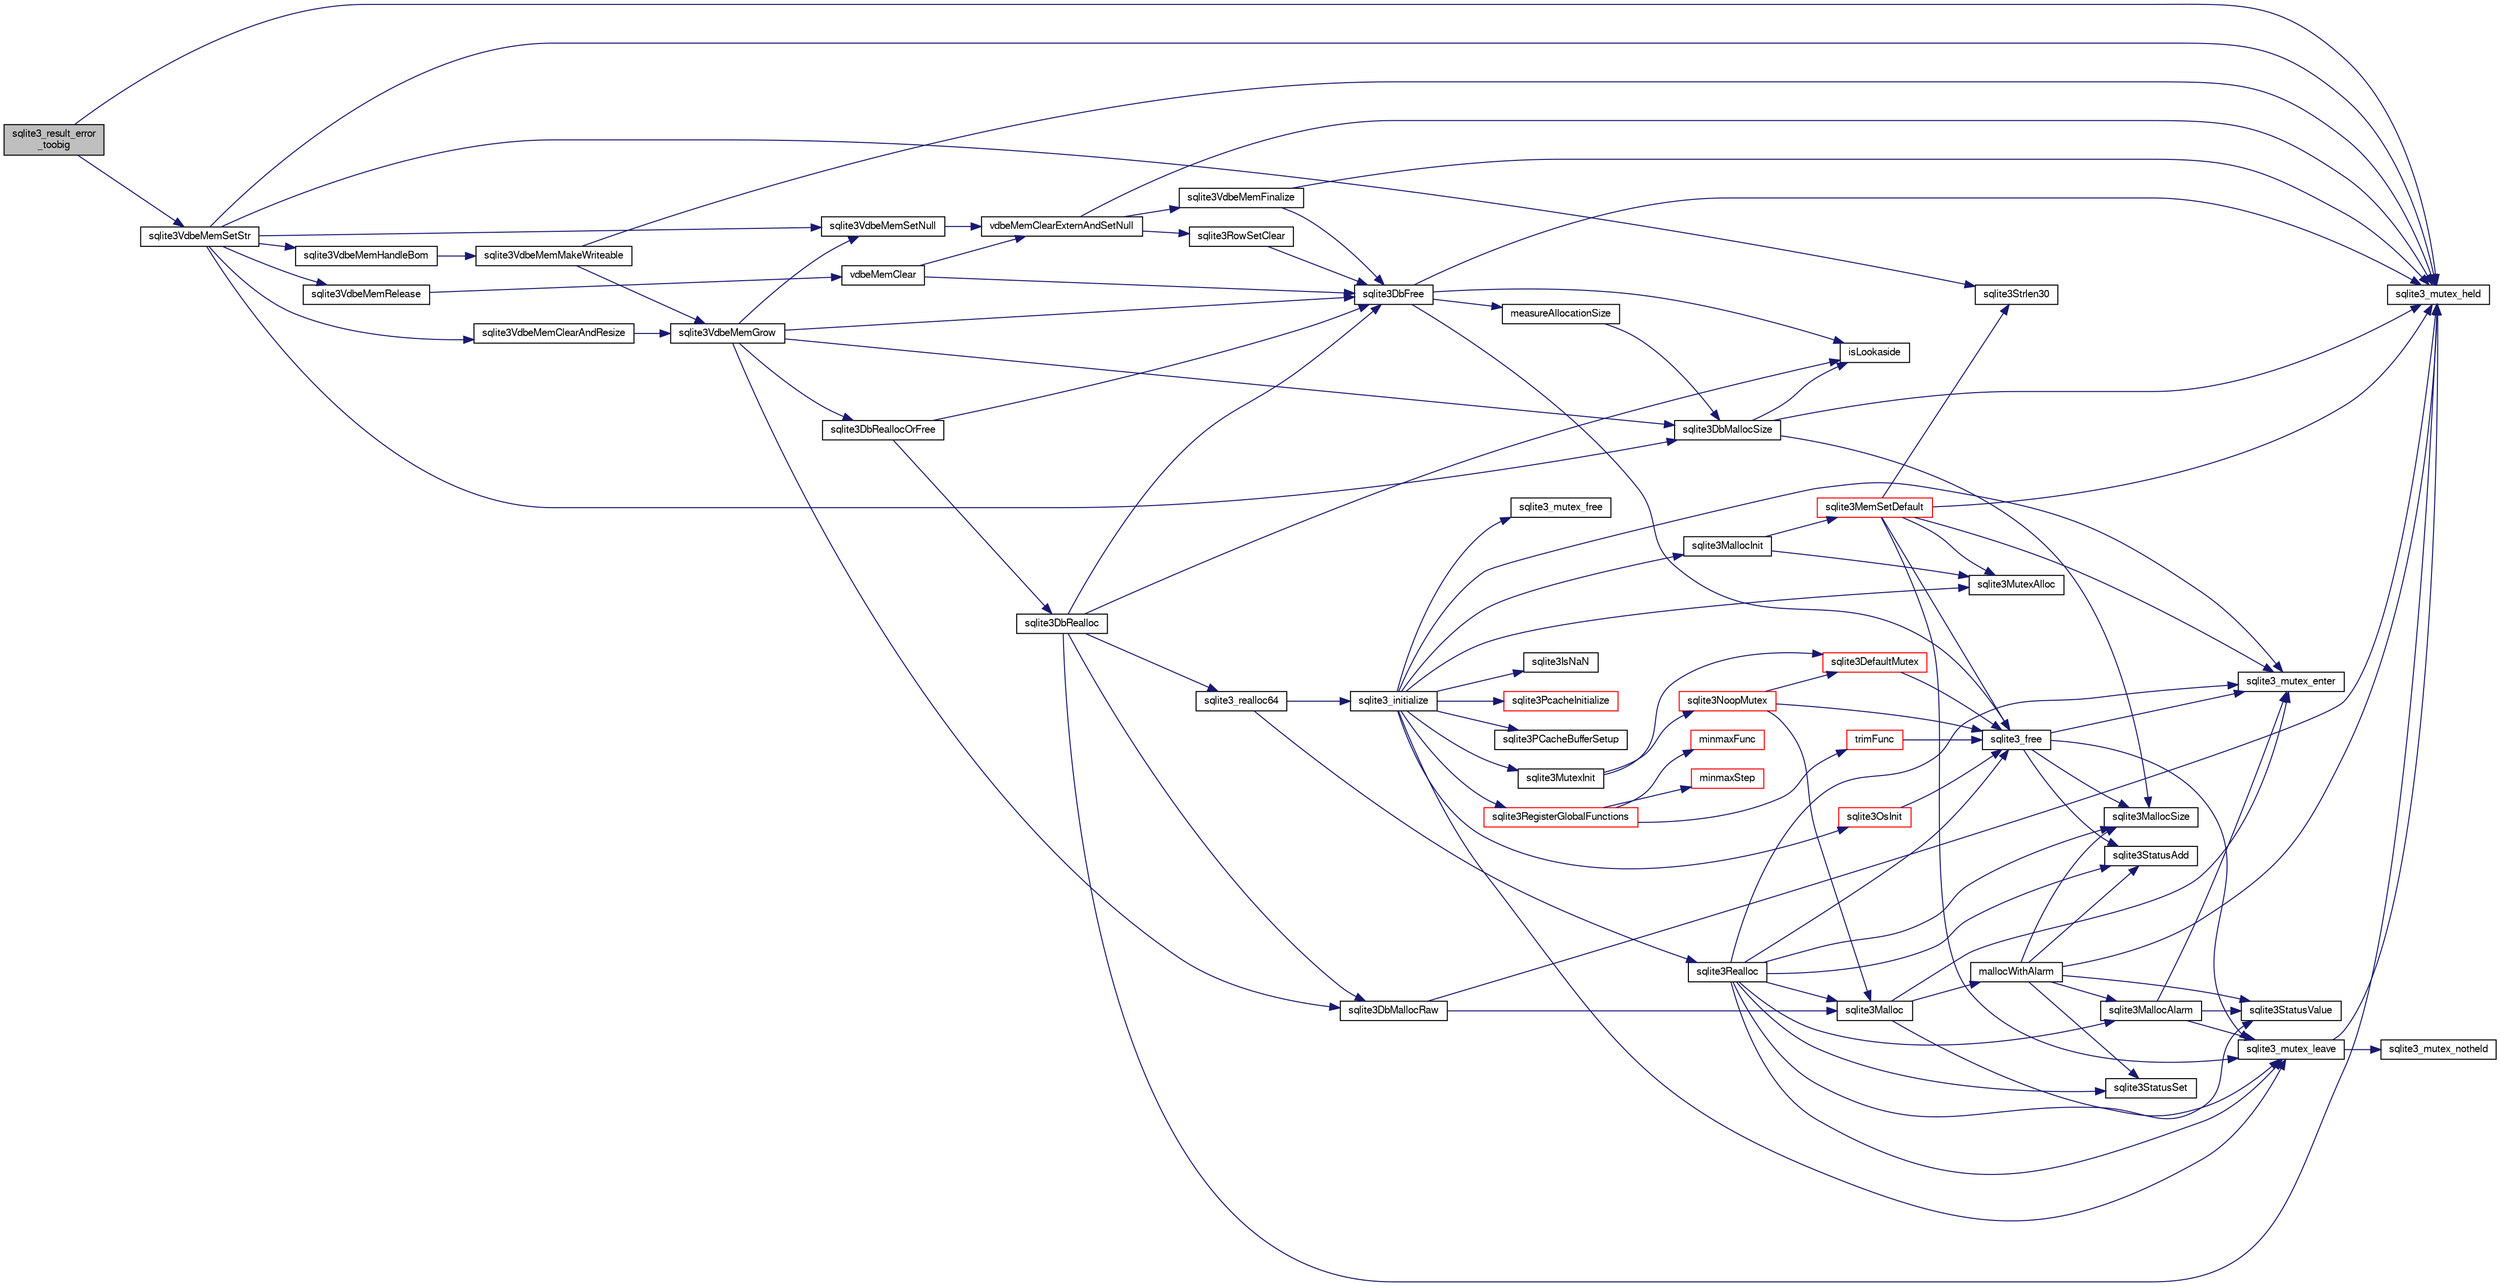 digraph "sqlite3_result_error_toobig"
{
  edge [fontname="FreeSans",fontsize="10",labelfontname="FreeSans",labelfontsize="10"];
  node [fontname="FreeSans",fontsize="10",shape=record];
  rankdir="LR";
  Node372824 [label="sqlite3_result_error\l_toobig",height=0.2,width=0.4,color="black", fillcolor="grey75", style="filled", fontcolor="black"];
  Node372824 -> Node372825 [color="midnightblue",fontsize="10",style="solid",fontname="FreeSans"];
  Node372825 [label="sqlite3_mutex_held",height=0.2,width=0.4,color="black", fillcolor="white", style="filled",URL="$sqlite3_8c.html#acf77da68932b6bc163c5e68547ecc3e7"];
  Node372824 -> Node372826 [color="midnightblue",fontsize="10",style="solid",fontname="FreeSans"];
  Node372826 [label="sqlite3VdbeMemSetStr",height=0.2,width=0.4,color="black", fillcolor="white", style="filled",URL="$sqlite3_8c.html#a9697bec7c3b512483638ea3646191d7d"];
  Node372826 -> Node372825 [color="midnightblue",fontsize="10",style="solid",fontname="FreeSans"];
  Node372826 -> Node372827 [color="midnightblue",fontsize="10",style="solid",fontname="FreeSans"];
  Node372827 [label="sqlite3VdbeMemSetNull",height=0.2,width=0.4,color="black", fillcolor="white", style="filled",URL="$sqlite3_8c.html#ae01092c23aebaf8a3ebdf3954609b410"];
  Node372827 -> Node372828 [color="midnightblue",fontsize="10",style="solid",fontname="FreeSans"];
  Node372828 [label="vdbeMemClearExternAndSetNull",height=0.2,width=0.4,color="black", fillcolor="white", style="filled",URL="$sqlite3_8c.html#a29c41a360fb0e86b817777daf061230c"];
  Node372828 -> Node372825 [color="midnightblue",fontsize="10",style="solid",fontname="FreeSans"];
  Node372828 -> Node372829 [color="midnightblue",fontsize="10",style="solid",fontname="FreeSans"];
  Node372829 [label="sqlite3VdbeMemFinalize",height=0.2,width=0.4,color="black", fillcolor="white", style="filled",URL="$sqlite3_8c.html#a2568220f48ddef81b1c43e401042d9d2"];
  Node372829 -> Node372825 [color="midnightblue",fontsize="10",style="solid",fontname="FreeSans"];
  Node372829 -> Node372830 [color="midnightblue",fontsize="10",style="solid",fontname="FreeSans"];
  Node372830 [label="sqlite3DbFree",height=0.2,width=0.4,color="black", fillcolor="white", style="filled",URL="$sqlite3_8c.html#ac70ab821a6607b4a1b909582dc37a069"];
  Node372830 -> Node372825 [color="midnightblue",fontsize="10",style="solid",fontname="FreeSans"];
  Node372830 -> Node372831 [color="midnightblue",fontsize="10",style="solid",fontname="FreeSans"];
  Node372831 [label="measureAllocationSize",height=0.2,width=0.4,color="black", fillcolor="white", style="filled",URL="$sqlite3_8c.html#a45731e644a22fdb756e2b6337224217a"];
  Node372831 -> Node372832 [color="midnightblue",fontsize="10",style="solid",fontname="FreeSans"];
  Node372832 [label="sqlite3DbMallocSize",height=0.2,width=0.4,color="black", fillcolor="white", style="filled",URL="$sqlite3_8c.html#aa397e5a8a03495203a0767abf0a71f86"];
  Node372832 -> Node372833 [color="midnightblue",fontsize="10",style="solid",fontname="FreeSans"];
  Node372833 [label="sqlite3MallocSize",height=0.2,width=0.4,color="black", fillcolor="white", style="filled",URL="$sqlite3_8c.html#acf5d2a5f35270bafb050bd2def576955"];
  Node372832 -> Node372825 [color="midnightblue",fontsize="10",style="solid",fontname="FreeSans"];
  Node372832 -> Node372834 [color="midnightblue",fontsize="10",style="solid",fontname="FreeSans"];
  Node372834 [label="isLookaside",height=0.2,width=0.4,color="black", fillcolor="white", style="filled",URL="$sqlite3_8c.html#a770fa05ff9717b75e16f4d968a77b897"];
  Node372830 -> Node372834 [color="midnightblue",fontsize="10",style="solid",fontname="FreeSans"];
  Node372830 -> Node372835 [color="midnightblue",fontsize="10",style="solid",fontname="FreeSans"];
  Node372835 [label="sqlite3_free",height=0.2,width=0.4,color="black", fillcolor="white", style="filled",URL="$sqlite3_8c.html#a6552349e36a8a691af5487999ab09519"];
  Node372835 -> Node372836 [color="midnightblue",fontsize="10",style="solid",fontname="FreeSans"];
  Node372836 [label="sqlite3_mutex_enter",height=0.2,width=0.4,color="black", fillcolor="white", style="filled",URL="$sqlite3_8c.html#a1c12cde690bd89f104de5cbad12a6bf5"];
  Node372835 -> Node372837 [color="midnightblue",fontsize="10",style="solid",fontname="FreeSans"];
  Node372837 [label="sqlite3StatusAdd",height=0.2,width=0.4,color="black", fillcolor="white", style="filled",URL="$sqlite3_8c.html#afa029f93586aeab4cc85360905dae9cd"];
  Node372835 -> Node372833 [color="midnightblue",fontsize="10",style="solid",fontname="FreeSans"];
  Node372835 -> Node372838 [color="midnightblue",fontsize="10",style="solid",fontname="FreeSans"];
  Node372838 [label="sqlite3_mutex_leave",height=0.2,width=0.4,color="black", fillcolor="white", style="filled",URL="$sqlite3_8c.html#a5838d235601dbd3c1fa993555c6bcc93"];
  Node372838 -> Node372825 [color="midnightblue",fontsize="10",style="solid",fontname="FreeSans"];
  Node372838 -> Node372839 [color="midnightblue",fontsize="10",style="solid",fontname="FreeSans"];
  Node372839 [label="sqlite3_mutex_notheld",height=0.2,width=0.4,color="black", fillcolor="white", style="filled",URL="$sqlite3_8c.html#a83967c837c1c000d3b5adcfaa688f5dc"];
  Node372828 -> Node372840 [color="midnightblue",fontsize="10",style="solid",fontname="FreeSans"];
  Node372840 [label="sqlite3RowSetClear",height=0.2,width=0.4,color="black", fillcolor="white", style="filled",URL="$sqlite3_8c.html#ae153de0cd969511a607e26deeca80342"];
  Node372840 -> Node372830 [color="midnightblue",fontsize="10",style="solid",fontname="FreeSans"];
  Node372826 -> Node372841 [color="midnightblue",fontsize="10",style="solid",fontname="FreeSans"];
  Node372841 [label="sqlite3Strlen30",height=0.2,width=0.4,color="black", fillcolor="white", style="filled",URL="$sqlite3_8c.html#a3dcd80ba41f1a308193dee74857b62a7"];
  Node372826 -> Node372842 [color="midnightblue",fontsize="10",style="solid",fontname="FreeSans"];
  Node372842 [label="sqlite3VdbeMemClearAndResize",height=0.2,width=0.4,color="black", fillcolor="white", style="filled",URL="$sqlite3_8c.html#add082be4aa46084ecdf023cfac898231"];
  Node372842 -> Node372843 [color="midnightblue",fontsize="10",style="solid",fontname="FreeSans"];
  Node372843 [label="sqlite3VdbeMemGrow",height=0.2,width=0.4,color="black", fillcolor="white", style="filled",URL="$sqlite3_8c.html#aba753c9690ae0ba31b5100945cf29447"];
  Node372843 -> Node372832 [color="midnightblue",fontsize="10",style="solid",fontname="FreeSans"];
  Node372843 -> Node372844 [color="midnightblue",fontsize="10",style="solid",fontname="FreeSans"];
  Node372844 [label="sqlite3DbReallocOrFree",height=0.2,width=0.4,color="black", fillcolor="white", style="filled",URL="$sqlite3_8c.html#a532a9fd62eeb46b61885a0fff075231c"];
  Node372844 -> Node372845 [color="midnightblue",fontsize="10",style="solid",fontname="FreeSans"];
  Node372845 [label="sqlite3DbRealloc",height=0.2,width=0.4,color="black", fillcolor="white", style="filled",URL="$sqlite3_8c.html#ae028f4902a9d29bcaf310ff289ee87dc"];
  Node372845 -> Node372825 [color="midnightblue",fontsize="10",style="solid",fontname="FreeSans"];
  Node372845 -> Node372846 [color="midnightblue",fontsize="10",style="solid",fontname="FreeSans"];
  Node372846 [label="sqlite3DbMallocRaw",height=0.2,width=0.4,color="black", fillcolor="white", style="filled",URL="$sqlite3_8c.html#abbe8be0cf7175e11ddc3e2218fad924e"];
  Node372846 -> Node372825 [color="midnightblue",fontsize="10",style="solid",fontname="FreeSans"];
  Node372846 -> Node372847 [color="midnightblue",fontsize="10",style="solid",fontname="FreeSans"];
  Node372847 [label="sqlite3Malloc",height=0.2,width=0.4,color="black", fillcolor="white", style="filled",URL="$sqlite3_8c.html#a361a2eaa846b1885f123abe46f5d8b2b"];
  Node372847 -> Node372836 [color="midnightblue",fontsize="10",style="solid",fontname="FreeSans"];
  Node372847 -> Node372848 [color="midnightblue",fontsize="10",style="solid",fontname="FreeSans"];
  Node372848 [label="mallocWithAlarm",height=0.2,width=0.4,color="black", fillcolor="white", style="filled",URL="$sqlite3_8c.html#ab070d5cf8e48ec8a6a43cf025d48598b"];
  Node372848 -> Node372825 [color="midnightblue",fontsize="10",style="solid",fontname="FreeSans"];
  Node372848 -> Node372849 [color="midnightblue",fontsize="10",style="solid",fontname="FreeSans"];
  Node372849 [label="sqlite3StatusSet",height=0.2,width=0.4,color="black", fillcolor="white", style="filled",URL="$sqlite3_8c.html#afec7586c01fcb5ea17dc9d7725a589d9"];
  Node372848 -> Node372850 [color="midnightblue",fontsize="10",style="solid",fontname="FreeSans"];
  Node372850 [label="sqlite3StatusValue",height=0.2,width=0.4,color="black", fillcolor="white", style="filled",URL="$sqlite3_8c.html#a30b8ac296c6e200c1fa57708d52c6ef6"];
  Node372848 -> Node372851 [color="midnightblue",fontsize="10",style="solid",fontname="FreeSans"];
  Node372851 [label="sqlite3MallocAlarm",height=0.2,width=0.4,color="black", fillcolor="white", style="filled",URL="$sqlite3_8c.html#ada66988e8471d1198f3219c062377508"];
  Node372851 -> Node372850 [color="midnightblue",fontsize="10",style="solid",fontname="FreeSans"];
  Node372851 -> Node372838 [color="midnightblue",fontsize="10",style="solid",fontname="FreeSans"];
  Node372851 -> Node372836 [color="midnightblue",fontsize="10",style="solid",fontname="FreeSans"];
  Node372848 -> Node372833 [color="midnightblue",fontsize="10",style="solid",fontname="FreeSans"];
  Node372848 -> Node372837 [color="midnightblue",fontsize="10",style="solid",fontname="FreeSans"];
  Node372847 -> Node372838 [color="midnightblue",fontsize="10",style="solid",fontname="FreeSans"];
  Node372845 -> Node372834 [color="midnightblue",fontsize="10",style="solid",fontname="FreeSans"];
  Node372845 -> Node372830 [color="midnightblue",fontsize="10",style="solid",fontname="FreeSans"];
  Node372845 -> Node372852 [color="midnightblue",fontsize="10",style="solid",fontname="FreeSans"];
  Node372852 [label="sqlite3_realloc64",height=0.2,width=0.4,color="black", fillcolor="white", style="filled",URL="$sqlite3_8c.html#a3765a714077ee547e811034236dc9ecd"];
  Node372852 -> Node372853 [color="midnightblue",fontsize="10",style="solid",fontname="FreeSans"];
  Node372853 [label="sqlite3_initialize",height=0.2,width=0.4,color="black", fillcolor="white", style="filled",URL="$sqlite3_8c.html#ab0c0ee2d5d4cf8b28e9572296a8861df"];
  Node372853 -> Node372854 [color="midnightblue",fontsize="10",style="solid",fontname="FreeSans"];
  Node372854 [label="sqlite3MutexInit",height=0.2,width=0.4,color="black", fillcolor="white", style="filled",URL="$sqlite3_8c.html#a7906afcdd1cdb3d0007eb932398a1158"];
  Node372854 -> Node372855 [color="midnightblue",fontsize="10",style="solid",fontname="FreeSans"];
  Node372855 [label="sqlite3DefaultMutex",height=0.2,width=0.4,color="red", fillcolor="white", style="filled",URL="$sqlite3_8c.html#ac895a71e325f9b2f9b862f737c17aca8"];
  Node372855 -> Node372835 [color="midnightblue",fontsize="10",style="solid",fontname="FreeSans"];
  Node372854 -> Node372864 [color="midnightblue",fontsize="10",style="solid",fontname="FreeSans"];
  Node372864 [label="sqlite3NoopMutex",height=0.2,width=0.4,color="red", fillcolor="white", style="filled",URL="$sqlite3_8c.html#a09742cde9ef371d94f8201d2cdb543e4"];
  Node372864 -> Node372847 [color="midnightblue",fontsize="10",style="solid",fontname="FreeSans"];
  Node372864 -> Node372835 [color="midnightblue",fontsize="10",style="solid",fontname="FreeSans"];
  Node372864 -> Node372855 [color="midnightblue",fontsize="10",style="solid",fontname="FreeSans"];
  Node372853 -> Node372872 [color="midnightblue",fontsize="10",style="solid",fontname="FreeSans"];
  Node372872 [label="sqlite3MutexAlloc",height=0.2,width=0.4,color="black", fillcolor="white", style="filled",URL="$sqlite3_8c.html#a0e3f432ee581f6876b590e7ad7e84e19"];
  Node372853 -> Node372836 [color="midnightblue",fontsize="10",style="solid",fontname="FreeSans"];
  Node372853 -> Node372873 [color="midnightblue",fontsize="10",style="solid",fontname="FreeSans"];
  Node372873 [label="sqlite3MallocInit",height=0.2,width=0.4,color="black", fillcolor="white", style="filled",URL="$sqlite3_8c.html#a9e06f9e7cad0d83ce80ab493c9533552"];
  Node372873 -> Node372874 [color="midnightblue",fontsize="10",style="solid",fontname="FreeSans"];
  Node372874 [label="sqlite3MemSetDefault",height=0.2,width=0.4,color="red", fillcolor="white", style="filled",URL="$sqlite3_8c.html#a162fbfd727e92c5f8f72625b5ff62549"];
  Node372874 -> Node372872 [color="midnightblue",fontsize="10",style="solid",fontname="FreeSans"];
  Node372874 -> Node372836 [color="midnightblue",fontsize="10",style="solid",fontname="FreeSans"];
  Node372874 -> Node372838 [color="midnightblue",fontsize="10",style="solid",fontname="FreeSans"];
  Node372874 -> Node372841 [color="midnightblue",fontsize="10",style="solid",fontname="FreeSans"];
  Node372874 -> Node372825 [color="midnightblue",fontsize="10",style="solid",fontname="FreeSans"];
  Node372874 -> Node372835 [color="midnightblue",fontsize="10",style="solid",fontname="FreeSans"];
  Node372873 -> Node372872 [color="midnightblue",fontsize="10",style="solid",fontname="FreeSans"];
  Node372853 -> Node372838 [color="midnightblue",fontsize="10",style="solid",fontname="FreeSans"];
  Node372853 -> Node372953 [color="midnightblue",fontsize="10",style="solid",fontname="FreeSans"];
  Node372953 [label="sqlite3RegisterGlobalFunctions",height=0.2,width=0.4,color="red", fillcolor="white", style="filled",URL="$sqlite3_8c.html#a9f75bd111010f29e1b8d74344473c4ec"];
  Node372953 -> Node372954 [color="midnightblue",fontsize="10",style="solid",fontname="FreeSans"];
  Node372954 [label="trimFunc",height=0.2,width=0.4,color="red", fillcolor="white", style="filled",URL="$sqlite3_8c.html#afad56dbe7f08139a630156e644b14704"];
  Node372954 -> Node372835 [color="midnightblue",fontsize="10",style="solid",fontname="FreeSans"];
  Node372953 -> Node372964 [color="midnightblue",fontsize="10",style="solid",fontname="FreeSans"];
  Node372964 [label="minmaxFunc",height=0.2,width=0.4,color="red", fillcolor="white", style="filled",URL="$sqlite3_8c.html#a4d00f48b948fd73cb70bcfd1efc0bfb0"];
  Node372953 -> Node372973 [color="midnightblue",fontsize="10",style="solid",fontname="FreeSans"];
  Node372973 [label="minmaxStep",height=0.2,width=0.4,color="red", fillcolor="white", style="filled",URL="$sqlite3_8c.html#a5b4c0da0f3b61d7ff25ebd30aa22cca4"];
  Node372853 -> Node373098 [color="midnightblue",fontsize="10",style="solid",fontname="FreeSans"];
  Node373098 [label="sqlite3PcacheInitialize",height=0.2,width=0.4,color="red", fillcolor="white", style="filled",URL="$sqlite3_8c.html#a2902c61ddc88bea002c4d69fe4052b1f"];
  Node372853 -> Node373099 [color="midnightblue",fontsize="10",style="solid",fontname="FreeSans"];
  Node373099 [label="sqlite3OsInit",height=0.2,width=0.4,color="red", fillcolor="white", style="filled",URL="$sqlite3_8c.html#afeaa886fe1ca086a30fd278b1d069762"];
  Node373099 -> Node372835 [color="midnightblue",fontsize="10",style="solid",fontname="FreeSans"];
  Node372853 -> Node373103 [color="midnightblue",fontsize="10",style="solid",fontname="FreeSans"];
  Node373103 [label="sqlite3PCacheBufferSetup",height=0.2,width=0.4,color="black", fillcolor="white", style="filled",URL="$sqlite3_8c.html#ad18a1eebefdfbc4254f473f7b0101937"];
  Node372853 -> Node373104 [color="midnightblue",fontsize="10",style="solid",fontname="FreeSans"];
  Node373104 [label="sqlite3_mutex_free",height=0.2,width=0.4,color="black", fillcolor="white", style="filled",URL="$sqlite3_8c.html#a2db2e72e08f6873afa9c61b0ec726fec"];
  Node372853 -> Node372897 [color="midnightblue",fontsize="10",style="solid",fontname="FreeSans"];
  Node372897 [label="sqlite3IsNaN",height=0.2,width=0.4,color="black", fillcolor="white", style="filled",URL="$sqlite3_8c.html#aed4d78203877c3486765ccbc7feebb50"];
  Node372852 -> Node372886 [color="midnightblue",fontsize="10",style="solid",fontname="FreeSans"];
  Node372886 [label="sqlite3Realloc",height=0.2,width=0.4,color="black", fillcolor="white", style="filled",URL="$sqlite3_8c.html#ad53aefdfc088f622e23ffe838201fe22"];
  Node372886 -> Node372847 [color="midnightblue",fontsize="10",style="solid",fontname="FreeSans"];
  Node372886 -> Node372835 [color="midnightblue",fontsize="10",style="solid",fontname="FreeSans"];
  Node372886 -> Node372833 [color="midnightblue",fontsize="10",style="solid",fontname="FreeSans"];
  Node372886 -> Node372836 [color="midnightblue",fontsize="10",style="solid",fontname="FreeSans"];
  Node372886 -> Node372849 [color="midnightblue",fontsize="10",style="solid",fontname="FreeSans"];
  Node372886 -> Node372850 [color="midnightblue",fontsize="10",style="solid",fontname="FreeSans"];
  Node372886 -> Node372851 [color="midnightblue",fontsize="10",style="solid",fontname="FreeSans"];
  Node372886 -> Node372837 [color="midnightblue",fontsize="10",style="solid",fontname="FreeSans"];
  Node372886 -> Node372838 [color="midnightblue",fontsize="10",style="solid",fontname="FreeSans"];
  Node372844 -> Node372830 [color="midnightblue",fontsize="10",style="solid",fontname="FreeSans"];
  Node372843 -> Node372830 [color="midnightblue",fontsize="10",style="solid",fontname="FreeSans"];
  Node372843 -> Node372846 [color="midnightblue",fontsize="10",style="solid",fontname="FreeSans"];
  Node372843 -> Node372827 [color="midnightblue",fontsize="10",style="solid",fontname="FreeSans"];
  Node372826 -> Node372907 [color="midnightblue",fontsize="10",style="solid",fontname="FreeSans"];
  Node372907 [label="sqlite3VdbeMemRelease",height=0.2,width=0.4,color="black", fillcolor="white", style="filled",URL="$sqlite3_8c.html#a90606361dbeba88159fd6ff03fcc10cc"];
  Node372907 -> Node372908 [color="midnightblue",fontsize="10",style="solid",fontname="FreeSans"];
  Node372908 [label="vdbeMemClear",height=0.2,width=0.4,color="black", fillcolor="white", style="filled",URL="$sqlite3_8c.html#a489eef6e55ad0dadf67578726b935d12"];
  Node372908 -> Node372828 [color="midnightblue",fontsize="10",style="solid",fontname="FreeSans"];
  Node372908 -> Node372830 [color="midnightblue",fontsize="10",style="solid",fontname="FreeSans"];
  Node372826 -> Node372832 [color="midnightblue",fontsize="10",style="solid",fontname="FreeSans"];
  Node372826 -> Node373105 [color="midnightblue",fontsize="10",style="solid",fontname="FreeSans"];
  Node373105 [label="sqlite3VdbeMemHandleBom",height=0.2,width=0.4,color="black", fillcolor="white", style="filled",URL="$sqlite3_8c.html#a8ac47607e6893715d335a0f6f4b58e3e"];
  Node373105 -> Node372906 [color="midnightblue",fontsize="10",style="solid",fontname="FreeSans"];
  Node372906 [label="sqlite3VdbeMemMakeWriteable",height=0.2,width=0.4,color="black", fillcolor="white", style="filled",URL="$sqlite3_8c.html#afabdd8032205a36c69ad191c6bbb6a34"];
  Node372906 -> Node372825 [color="midnightblue",fontsize="10",style="solid",fontname="FreeSans"];
  Node372906 -> Node372843 [color="midnightblue",fontsize="10",style="solid",fontname="FreeSans"];
}
